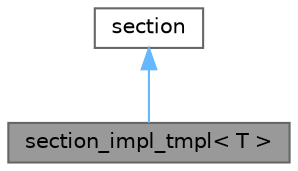 digraph "section_impl_tmpl&lt; T &gt;"
{
 // LATEX_PDF_SIZE
  bgcolor="transparent";
  edge [fontname=Helvetica,fontsize=10,labelfontname=Helvetica,labelfontsize=10];
  node [fontname=Helvetica,fontsize=10,shape=box,height=0.2,width=0.4];
  Node1 [id="Node000001",label="section_impl_tmpl\< T \>",height=0.2,width=0.4,color="gray40", fillcolor="grey60", style="filled", fontcolor="black",tooltip="Template class for accessing a COFF section, depends on the underlying section header format."];
  Node2 -> Node1 [id="edge1_Node000001_Node000002",dir="back",color="steelblue1",style="solid",tooltip=" "];
  Node2 [id="Node000002",label="section",height=0.2,width=0.4,color="gray40", fillcolor="white", style="filled",URL="$class_c_o_f_f_i_1_1section.html",tooltip="Interface class for accessing a COFF section, for all the COFF architectures."];
}
